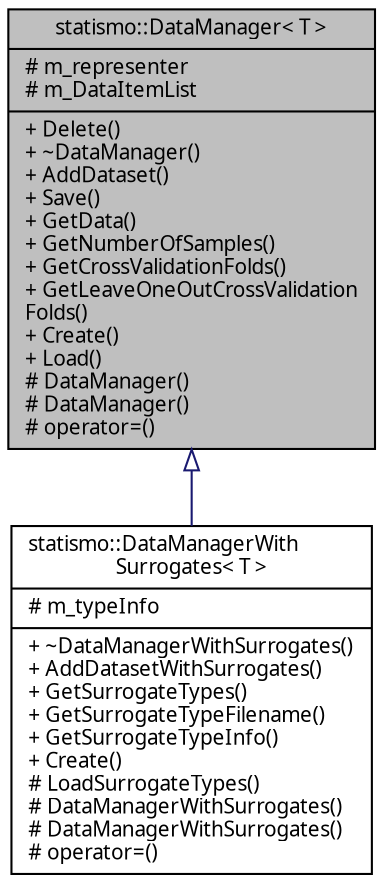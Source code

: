 digraph "statismo::DataManager&lt; T &gt;"
{
  edge [fontname="FreeSans.ttf",fontsize="10",labelfontname="FreeSans.ttf",labelfontsize="10"];
  node [fontname="FreeSans.ttf",fontsize="10",shape=record];
  Node1 [label="{statismo::DataManager\< T \>\n|# m_representer\l# m_DataItemList\l|+ Delete()\l+ ~DataManager()\l+ AddDataset()\l+ Save()\l+ GetData()\l+ GetNumberOfSamples()\l+ GetCrossValidationFolds()\l+ GetLeaveOneOutCrossValidation\lFolds()\l+ Create()\l+ Load()\l# DataManager()\l# DataManager()\l# operator=()\l}",height=0.2,width=0.4,color="black", fillcolor="grey75", style="filled" fontcolor="black"];
  Node1 -> Node2 [dir="back",color="midnightblue",fontsize="10",style="solid",arrowtail="onormal",fontname="FreeSans.ttf"];
  Node2 [label="{statismo::DataManagerWith\lSurrogates\< T \>\n|# m_typeInfo\l|+ ~DataManagerWithSurrogates()\l+ AddDatasetWithSurrogates()\l+ GetSurrogateTypes()\l+ GetSurrogateTypeFilename()\l+ GetSurrogateTypeInfo()\l+ Create()\l# LoadSurrogateTypes()\l# DataManagerWithSurrogates()\l# DataManagerWithSurrogates()\l# operator=()\l}",height=0.2,width=0.4,color="black", fillcolor="white", style="filled",URL="$classstatismo_1_1DataManagerWithSurrogates.html",tooltip="Manages Training and Test Data for building Statistical Models and provides functionality for Crossva..."];
}
